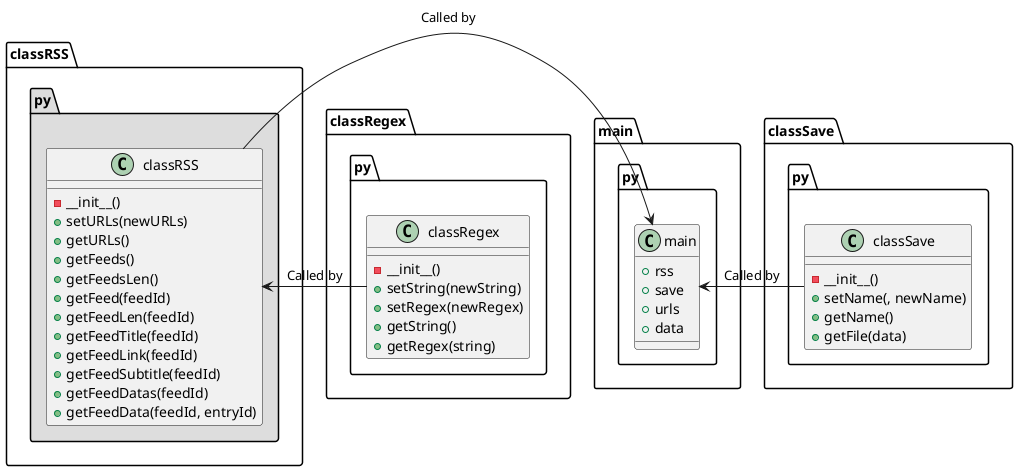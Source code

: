 @startuml


namespace classRegex.py {
    class classRegex {
        -__init__()
        +setString(newString)
        +setRegex(newRegex)
        +getString()
        +getRegex(string)
    }
}

namespace classRSS.py #DDDDDD {
    class classRSS {
        -__init__()
        +setURLs(newURLs)
        +getURLs()
        +getFeeds()
        +getFeedsLen()
        +getFeed(feedId)
        +getFeedLen(feedId)
        +getFeedTitle(feedId)
        +getFeedLink(feedId)
        +getFeedSubtitle(feedId)
        +getFeedDatas(feedId)
        +getFeedData(feedId, entryId)
    }
}

namespace classSave.py {
    class classSave {
        -__init__()
        +setName(, newName)
        +getName()
        +getFile(data)
    }
}

namespace main.py {
    class main {
        +rss
        +save
        +urls
        +data
    }
}



classRSS.py.classRSS <- classRegex.py.classRegex: "Called by"
main.py.main <- classRSS.py.classRSS: "Called by"
main.py.main <- classSave.py.classSave: "Called by"

@enduml